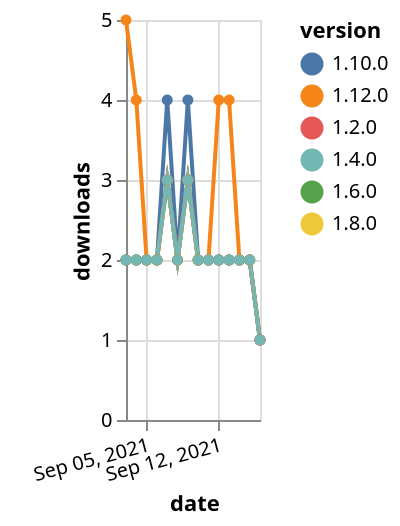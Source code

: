 {"$schema": "https://vega.github.io/schema/vega-lite/v5.json", "description": "A simple bar chart with embedded data.", "data": {"values": [{"date": "2021-09-03", "total": 1497, "delta": 2, "version": "1.6.0"}, {"date": "2021-09-04", "total": 1499, "delta": 2, "version": "1.6.0"}, {"date": "2021-09-05", "total": 1501, "delta": 2, "version": "1.6.0"}, {"date": "2021-09-06", "total": 1503, "delta": 2, "version": "1.6.0"}, {"date": "2021-09-07", "total": 1506, "delta": 3, "version": "1.6.0"}, {"date": "2021-09-08", "total": 1508, "delta": 2, "version": "1.6.0"}, {"date": "2021-09-09", "total": 1511, "delta": 3, "version": "1.6.0"}, {"date": "2021-09-10", "total": 1513, "delta": 2, "version": "1.6.0"}, {"date": "2021-09-11", "total": 1515, "delta": 2, "version": "1.6.0"}, {"date": "2021-09-12", "total": 1517, "delta": 2, "version": "1.6.0"}, {"date": "2021-09-13", "total": 1519, "delta": 2, "version": "1.6.0"}, {"date": "2021-09-14", "total": 1521, "delta": 2, "version": "1.6.0"}, {"date": "2021-09-15", "total": 1523, "delta": 2, "version": "1.6.0"}, {"date": "2021-09-16", "total": 1524, "delta": 1, "version": "1.6.0"}, {"date": "2021-09-03", "total": 1022, "delta": 2, "version": "1.8.0"}, {"date": "2021-09-04", "total": 1024, "delta": 2, "version": "1.8.0"}, {"date": "2021-09-05", "total": 1026, "delta": 2, "version": "1.8.0"}, {"date": "2021-09-06", "total": 1028, "delta": 2, "version": "1.8.0"}, {"date": "2021-09-07", "total": 1031, "delta": 3, "version": "1.8.0"}, {"date": "2021-09-08", "total": 1033, "delta": 2, "version": "1.8.0"}, {"date": "2021-09-09", "total": 1036, "delta": 3, "version": "1.8.0"}, {"date": "2021-09-10", "total": 1038, "delta": 2, "version": "1.8.0"}, {"date": "2021-09-11", "total": 1040, "delta": 2, "version": "1.8.0"}, {"date": "2021-09-12", "total": 1042, "delta": 2, "version": "1.8.0"}, {"date": "2021-09-13", "total": 1044, "delta": 2, "version": "1.8.0"}, {"date": "2021-09-14", "total": 1046, "delta": 2, "version": "1.8.0"}, {"date": "2021-09-15", "total": 1048, "delta": 2, "version": "1.8.0"}, {"date": "2021-09-16", "total": 1049, "delta": 1, "version": "1.8.0"}, {"date": "2021-09-03", "total": 746, "delta": 2, "version": "1.10.0"}, {"date": "2021-09-04", "total": 748, "delta": 2, "version": "1.10.0"}, {"date": "2021-09-05", "total": 750, "delta": 2, "version": "1.10.0"}, {"date": "2021-09-06", "total": 752, "delta": 2, "version": "1.10.0"}, {"date": "2021-09-07", "total": 756, "delta": 4, "version": "1.10.0"}, {"date": "2021-09-08", "total": 758, "delta": 2, "version": "1.10.0"}, {"date": "2021-09-09", "total": 762, "delta": 4, "version": "1.10.0"}, {"date": "2021-09-10", "total": 764, "delta": 2, "version": "1.10.0"}, {"date": "2021-09-11", "total": 766, "delta": 2, "version": "1.10.0"}, {"date": "2021-09-12", "total": 768, "delta": 2, "version": "1.10.0"}, {"date": "2021-09-13", "total": 770, "delta": 2, "version": "1.10.0"}, {"date": "2021-09-14", "total": 772, "delta": 2, "version": "1.10.0"}, {"date": "2021-09-15", "total": 774, "delta": 2, "version": "1.10.0"}, {"date": "2021-09-16", "total": 775, "delta": 1, "version": "1.10.0"}, {"date": "2021-09-03", "total": 2085, "delta": 2, "version": "1.2.0"}, {"date": "2021-09-04", "total": 2087, "delta": 2, "version": "1.2.0"}, {"date": "2021-09-05", "total": 2089, "delta": 2, "version": "1.2.0"}, {"date": "2021-09-06", "total": 2091, "delta": 2, "version": "1.2.0"}, {"date": "2021-09-07", "total": 2094, "delta": 3, "version": "1.2.0"}, {"date": "2021-09-08", "total": 2096, "delta": 2, "version": "1.2.0"}, {"date": "2021-09-09", "total": 2099, "delta": 3, "version": "1.2.0"}, {"date": "2021-09-10", "total": 2101, "delta": 2, "version": "1.2.0"}, {"date": "2021-09-11", "total": 2103, "delta": 2, "version": "1.2.0"}, {"date": "2021-09-12", "total": 2105, "delta": 2, "version": "1.2.0"}, {"date": "2021-09-13", "total": 2107, "delta": 2, "version": "1.2.0"}, {"date": "2021-09-14", "total": 2109, "delta": 2, "version": "1.2.0"}, {"date": "2021-09-15", "total": 2111, "delta": 2, "version": "1.2.0"}, {"date": "2021-09-16", "total": 2112, "delta": 1, "version": "1.2.0"}, {"date": "2021-09-03", "total": 246, "delta": 5, "version": "1.12.0"}, {"date": "2021-09-04", "total": 250, "delta": 4, "version": "1.12.0"}, {"date": "2021-09-05", "total": 252, "delta": 2, "version": "1.12.0"}, {"date": "2021-09-06", "total": 254, "delta": 2, "version": "1.12.0"}, {"date": "2021-09-07", "total": 257, "delta": 3, "version": "1.12.0"}, {"date": "2021-09-08", "total": 259, "delta": 2, "version": "1.12.0"}, {"date": "2021-09-09", "total": 262, "delta": 3, "version": "1.12.0"}, {"date": "2021-09-10", "total": 264, "delta": 2, "version": "1.12.0"}, {"date": "2021-09-11", "total": 266, "delta": 2, "version": "1.12.0"}, {"date": "2021-09-12", "total": 270, "delta": 4, "version": "1.12.0"}, {"date": "2021-09-13", "total": 274, "delta": 4, "version": "1.12.0"}, {"date": "2021-09-14", "total": 276, "delta": 2, "version": "1.12.0"}, {"date": "2021-09-15", "total": 278, "delta": 2, "version": "1.12.0"}, {"date": "2021-09-16", "total": 279, "delta": 1, "version": "1.12.0"}, {"date": "2021-09-03", "total": 1677, "delta": 2, "version": "1.4.0"}, {"date": "2021-09-04", "total": 1679, "delta": 2, "version": "1.4.0"}, {"date": "2021-09-05", "total": 1681, "delta": 2, "version": "1.4.0"}, {"date": "2021-09-06", "total": 1683, "delta": 2, "version": "1.4.0"}, {"date": "2021-09-07", "total": 1686, "delta": 3, "version": "1.4.0"}, {"date": "2021-09-08", "total": 1688, "delta": 2, "version": "1.4.0"}, {"date": "2021-09-09", "total": 1691, "delta": 3, "version": "1.4.0"}, {"date": "2021-09-10", "total": 1693, "delta": 2, "version": "1.4.0"}, {"date": "2021-09-11", "total": 1695, "delta": 2, "version": "1.4.0"}, {"date": "2021-09-12", "total": 1697, "delta": 2, "version": "1.4.0"}, {"date": "2021-09-13", "total": 1699, "delta": 2, "version": "1.4.0"}, {"date": "2021-09-14", "total": 1701, "delta": 2, "version": "1.4.0"}, {"date": "2021-09-15", "total": 1703, "delta": 2, "version": "1.4.0"}, {"date": "2021-09-16", "total": 1704, "delta": 1, "version": "1.4.0"}]}, "width": "container", "mark": {"type": "line", "point": {"filled": true}}, "encoding": {"x": {"field": "date", "type": "temporal", "timeUnit": "yearmonthdate", "title": "date", "axis": {"labelAngle": -15}}, "y": {"field": "delta", "type": "quantitative", "title": "downloads"}, "color": {"field": "version", "type": "nominal"}, "tooltip": {"field": "delta"}}}